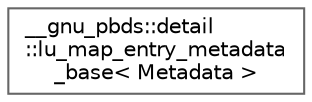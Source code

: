 digraph "Graphical Class Hierarchy"
{
 // LATEX_PDF_SIZE
  bgcolor="transparent";
  edge [fontname=Helvetica,fontsize=10,labelfontname=Helvetica,labelfontsize=10];
  node [fontname=Helvetica,fontsize=10,shape=box,height=0.2,width=0.4];
  rankdir="LR";
  Node0 [id="Node000000",label="__gnu_pbds::detail\l::lu_map_entry_metadata\l_base\< Metadata \>",height=0.2,width=0.4,color="grey40", fillcolor="white", style="filled",URL="$struct____gnu__pbds_1_1detail_1_1lu__map__entry__metadata__base.html",tooltip=" "];
}
